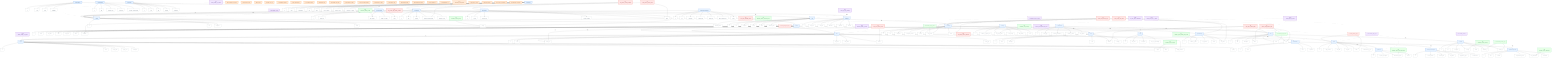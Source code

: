graph TD
%% =========================
%% SCRUM Domain Graph (TD)
%% =========================

%% ---------- Class Definitions ----------
classDef entity fill:#e6f2ff,stroke:#2a6fdb,stroke-width:1.5px,color:#003366;
classDef attribute fill:#ffffff,stroke:#7f8c8d,stroke-width:1px,color:#2c3e50;
classDef relation fill:#ffe9d6,stroke:#ff7f0e,stroke-width:1.5px,color:#7a3d00;
classDef goal fill:#e6ffe6,stroke:#2ecc71,stroke-width:1.5px,color:#146b3a;
classDef condition fill:#ffe6e6,stroke:#e74c3c,stroke-width:1.5px,color:#7f1d1d;
classDef decision fill:#f0e6ff,stroke:#8e44ad,stroke-width:1.5px,color:#3d1766;

%% =======================================
%% 1) ENTITIES & ATTRIBUTES (from Entities.csv)
%% =======================================

%% E0 Project
E0_Project["Project"]:::entity
A_Project_id["id"]:::attribute
A_Project_name["name"]:::attribute
A_Project_project_start["project_start"]:::attribute
A_Project_project_end["project_end"]:::attribute
A_Project_description["description"]:::attribute
A_Project_budget["budget"]:::attribute
A_Project_status["status"]:::attribute
A_Project_target_audience["target_audience"]:::attribute
A_Project_priority["priority"]:::attribute
E0_Project --> A_Project_id
E0_Project --> A_Project_name
E0_Project --> A_Project_project_start
E0_Project --> A_Project_project_end
E0_Project --> A_Project_description
E0_Project --> A_Project_budget
E0_Project --> A_Project_status
E0_Project --> A_Project_target_audience
E0_Project --> A_Project_priority

%% E1 Team
E1_Team["Team"]:::entity
A_Team_id["id"]:::attribute
A_Team_name["name"]:::attribute
A_Team_team_size["team_size"]:::attribute
A_Team_team_start["team_start"]:::attribute
A_Team_team_status["team_status"]:::attribute
A_Team_location["location"]:::attribute
A_Team_team_type["team_type"]:::attribute
E1_Team --> A_Team_id
E1_Team --> A_Team_name
E1_Team --> A_Team_team_size
E1_Team --> A_Team_team_start
E1_Team --> A_Team_team_status
E1_Team --> A_Team_location
E1_Team --> A_Team_team_type

%% E2 Worker
E2_Worker["Worker"]:::entity
A_Worker_id["id"]:::attribute
A_Worker_name["name"]:::attribute
A_Worker_first_name["first_name"]:::attribute
A_Worker_email["email"]:::attribute
A_Worker_start_date["start_date"]:::attribute
A_Worker_status["status"]:::attribute
A_Worker_availability["availability"]:::attribute
E2_Worker --> A_Worker_id
E2_Worker --> A_Worker_name
E2_Worker --> A_Worker_first_name
E2_Worker --> A_Worker_email
E2_Worker --> A_Worker_start_date
E2_Worker --> A_Worker_status
E2_Worker --> A_Worker_availability

%% E3 Feature
E3_Feature["Feature"]:::entity
A_Feature_id["id"]:::attribute
A_Feature_title["title"]:::attribute
A_Feature_description["description"]:::attribute
A_Feature_status["status"]:::attribute
A_Feature_priority["priority"]:::attribute
A_Feature_estimated_effort["estimated_effort"]:::attribute
E3_Feature --> A_Feature_id
E3_Feature --> A_Feature_title
E3_Feature --> A_Feature_description
E3_Feature --> A_Feature_status
E3_Feature --> A_Feature_priority
E3_Feature --> A_Feature_estimated_effort

%% E4 Skill
E4_Skill["Skill"]:::entity
A_Skill_id["id"]:::attribute
A_Skill_label["label"]:::attribute
A_Skill_description["description"]:::attribute
A_Skill_level["level"]:::attribute
A_Skill_certified["certified"]:::attribute
A_Skill_category["category"]:::attribute
E4_Skill --> A_Skill_id
E4_Skill --> A_Skill_label
E4_Skill --> A_Skill_description
E4_Skill --> A_Skill_level
E4_Skill --> A_Skill_certified
E4_Skill --> A_Skill_category

%% E5 Role
E5_Role["Role"]:::entity
A_Role_id["id"]:::attribute
A_Role_role_name["role_name"]:::attribute
A_Role_description["description"]:::attribute
A_Role_area_of_responsibility["area_of_responsibility"]:::attribute
E5_Role --> A_Role_id
E5_Role --> A_Role_role_name
E5_Role --> A_Role_description
E5_Role --> A_Role_area_of_responsibility

%% E6 ProductOwner
E6_ProductOwner["ProductOwner"]:::entity
A_PO_id["id"]:::attribute
A_PO_name["name"]:::attribute
A_PO_email["email"]:::attribute
A_PO_availability["availability"]:::attribute
E6_ProductOwner --> A_PO_id
E6_ProductOwner --> A_PO_name
E6_ProductOwner --> A_PO_email
E6_ProductOwner --> A_PO_availability

%% E7 ScrumMaster
E7_ScrumMaster["ScrumMaster"]:::entity
A_SM_id["id"]:::attribute
A_SM_name["name"]:::attribute
A_SM_email["email"]:::attribute
A_SM_experience["experience"]:::attribute
E7_ScrumMaster --> A_SM_id
E7_ScrumMaster --> A_SM_name
E7_ScrumMaster --> A_SM_email
E7_ScrumMaster --> A_SM_experience

%% E8 ProductBacklog
E8_ProductBacklog["ProductBacklog"]:::entity
A_PB_id["id"]:::attribute
A_PB_created_on["created_on"]:::attribute
A_PB_last_updated["last_updated"]:::attribute
A_PB_number_of_entries["number_of_entries"]:::attribute
A_PB_status["status"]:::attribute
E8_ProductBacklog --> A_PB_id
E8_ProductBacklog --> A_PB_created_on
E8_ProductBacklog --> A_PB_last_updated
E8_ProductBacklog --> A_PB_number_of_entries
E8_ProductBacklog --> A_PB_status

%% E9 Sprint
E9_Sprint["Sprint"]:::entity
A_SP_id["id"]:::attribute
A_SP_sprint_number["sprint_number"]:::attribute
A_SP_start_date["start_date"]:::attribute
A_SP_end_date["end_date"]:::attribute
A_SP_status["status"]:::attribute
A_SP_achievement_of_goal["achievement_of_goal"]:::attribute
E9_Sprint --> A_SP_id
E9_Sprint --> A_SP_sprint_number
E9_Sprint --> A_SP_start_date
E9_Sprint --> A_SP_end_date
E9_Sprint --> A_SP_status
E9_Sprint --> A_SP_achievement_of_goal

%% E10 SprintPlanning
E10_SprintPlanning["SprintPlanning"]:::entity
A_SPP_id["id"]:::attribute
A_SPP_date["date"]:::attribute
A_SPP_duration["duration_(min)"]:::attribute
A_SPP_moderation["moderation"]:::attribute
A_SPP_outcome_documentation["outcome_documentation"]:::attribute
E10_SprintPlanning --> A_SPP_id
E10_SprintPlanning --> A_SPP_date
E10_SprintPlanning --> A_SPP_duration
E10_SprintPlanning --> A_SPP_moderation
E10_SprintPlanning --> A_SPP_outcome_documentation

%% E11 DailyScrum
E11_DailyScrum["DailyScrum"]:::entity
A_DS_id["id"]:::attribute
A_DS_date["date"]:::attribute
A_DS_time["time"]:::attribute
A_DS_duration["duration"]:::attribute
A_DS_moderation["moderation"]:::attribute
E11_DailyScrum --> A_DS_id
E11_DailyScrum --> A_DS_date
E11_DailyScrum --> A_DS_time
E11_DailyScrum --> A_DS_duration
E11_DailyScrum --> A_DS_moderation

%% E12 SprintReview
E12_SprintReview["SprintReview"]:::entity
A_SR_id["id"]:::attribute
A_SR_date["date"]:::attribute
A_SR_duration["duration"]:::attribute
A_SR_feedback_documentation["feedback_documentation"]:::attribute
A_SR_attendees_count["attendees_count"]:::attribute
E12_SprintReview --> A_SR_id
E12_SprintReview --> A_SR_date
E12_SprintReview --> A_SR_duration
E12_SprintReview --> A_SR_feedback_documentation
E12_SprintReview --> A_SR_attendees_count

%% E13 SprintRetrospective
E13_SprintRetrospective["SprintRetrospective"]:::entity
A_SRE_id["id"]:::attribute
A_SRE_date["date"]:::attribute
A_SRE_duration["duration"]:::attribute
A_SRE_improvement_actions["improvement_actions"]:::attribute
A_SRE_team_satisfaction["team_satisfaction"]:::attribute
A_SRE_moderation["moderation"]:::attribute
E13_SprintRetrospective --> A_SRE_id
E13_SprintRetrospective --> A_SRE_date
E13_SprintRetrospective --> A_SRE_duration
E13_SprintRetrospective --> A_SRE_improvement_actions
E13_SprintRetrospective --> A_SRE_team_satisfaction
E13_SprintRetrospective --> A_SRE_moderation

%% E14 SprintBacklog
E14_SprintBacklog["SprintBacklog"]:::entity
A_SBL_id["id"]:::attribute
A_SBL_number_of_tasks["number_of_tasks"]:::attribute
A_SBL_last_updated["last_updated"]:::attribute
A_SBL_status["status"]:::attribute
A_SBL_total_effort["total_effort"]:::attribute
E14_SprintBacklog --> A_SBL_id
E14_SprintBacklog --> A_SBL_number_of_tasks
E14_SprintBacklog --> A_SBL_last_updated
E14_SprintBacklog --> A_SBL_status
E14_SprintBacklog --> A_SBL_total_effort

%% E15 SprintGoal
E15_SprintGoal["SprintGoal"]:::entity
A_SG_id["id"]:::attribute
A_SG_objective_description["objective_description"]:::attribute
A_SG_achievement_status["achievement_status"]:::attribute
A_SG_benefit["benefit"]:::attribute
E15_SprintGoal --> A_SG_id
E15_SprintGoal --> A_SG_objective_description
E15_SprintGoal --> A_SG_achievement_status
E15_SprintGoal --> A_SG_benefit

%% E16 Epic
E16_Epic["Epic"]:::entity
A_Epic_id["id"]:::attribute
A_Epic_title["title"]:::attribute
A_Epic_description["description"]:::attribute
A_Epic_priority["priority"]:::attribute
A_Epic_status["status"]:::attribute
A_Epic_estimated_effort["estimated_effort"]:::attribute
E16_Epic --> A_Epic_id
E16_Epic --> A_Epic_title
E16_Epic --> A_Epic_description
E16_Epic --> A_Epic_priority
E16_Epic --> A_Epic_status
E16_Epic --> A_Epic_estimated_effort

%% E17 UserStory
E17_UserStory["UserStory"]:::entity
A_US_id["id"]:::attribute
A_US_title["title"]:::attribute
A_US_description["description"]:::attribute
A_US_acceptance_criteria["acceptance_criteria"]:::attribute
A_US_priority["priority"]:::attribute
A_US_story_points["story_points"]:::attribute
A_US_status["status"]:::attribute
E17_UserStory --> A_US_id
E17_UserStory --> A_US_title
E17_UserStory --> A_US_description
E17_UserStory --> A_US_acceptance_criteria
E17_UserStory --> A_US_priority
E17_UserStory --> A_US_story_points
E17_UserStory --> A_US_status

%% E18 Task
E18_Task["Task"]:::entity
A_Task_id["id"]:::attribute
A_Task_title["title"]:::attribute
A_Task_description["description"]:::attribute
A_Task_status["status"]:::attribute
A_Task_effort["effort"]:::attribute
A_Task_type["type"]:::attribute
E18_Task --> A_Task_id
E18_Task --> A_Task_title
E18_Task --> A_Task_description
E18_Task --> A_Task_status
E18_Task --> A_Task_effort
E18_Task --> A_Task_type

%% E19 DevelopmentSnapshot
E19_DevSnap["DevelopmentSnapshot"]:::entity
A_DEV_id["id"]:::attribute
A_DEV_version_number["version_number"]:::attribute
A_DEV_creation_date["creation_date"]:::attribute
A_DEV_test_status["test_status"]:::attribute
A_DEV_deployment_target["deployment_target"]:::attribute
A_DEV_documentation["documentation"]:::attribute
E19_DevSnap --> A_DEV_id
E19_DevSnap --> A_DEV_version_number
E19_DevSnap --> A_DEV_creation_date
E19_DevSnap --> A_DEV_test_status
E19_DevSnap --> A_DEV_deployment_target
E19_DevSnap --> A_DEV_documentation

%% E20 Blocker
E20_Blocker["Blocker"]:::entity
A_BL_id["id"]:::attribute
A_BL_title["title"]:::attribute
A_BL_description["description"]:::attribute
A_BL_severity["severity"]:::attribute
A_BL_status["status"]:::attribute
A_BL_detected_on["detected_on"]:::attribute
A_BL_resolved_on["resolved_on"]:::attribute
E20_Blocker --> A_BL_id
E20_Blocker --> A_BL_title
E20_Blocker --> A_BL_description
E20_Blocker --> A_BL_severity
E20_Blocker --> A_BL_status
E20_Blocker --> A_BL_detected_on
E20_Blocker --> A_BL_resolved_on

%% E21 Stakeholder
E21_Stakeholder["Stakeholder"]:::entity
A_SH_id["id"]:::attribute
A_SH_name["name"]:::attribute
A_SH_organization["organization"]:::attribute
A_SH_role["role"]:::attribute
A_SH_email["email"]:::attribute
A_SH_area_of_interest["area_of_interest"]:::attribute
A_SH_influence_level["influence_level"]:::attribute
A_SH_relevance_to_feature["relevance_to_feature"]:::attribute
E21_Stakeholder --> A_SH_id
E21_Stakeholder --> A_SH_name
E21_Stakeholder --> A_SH_organization
E21_Stakeholder --> A_SH_role
E21_Stakeholder --> A_SH_email
E21_Stakeholder --> A_SH_area_of_interest
E21_Stakeholder --> A_SH_influence_level
E21_Stakeholder --> A_SH_relevance_to_feature

%% E22 Velocity
E22_Velocity["Velocity"]:::entity
A_VEL_id["id"]:::attribute
A_VEL_number_of_sprints_used["number_of_sprints_used"]:::attribute
A_VEL_avg_story_points["avg._story_points"]:::attribute
A_VEL_max_velocity["max_velocity"]:::attribute
A_VEL_min_velocity["min_velocity"]:::attribute
A_VEL_trend["trend"]:::attribute
E22_Velocity --> A_VEL_id
E22_Velocity --> A_VEL_number_of_sprints_used
E22_Velocity --> A_VEL_avg_story_points
E22_Velocity --> A_VEL_max_velocity
E22_Velocity --> A_VEL_min_velocity
E22_Velocity --> A_VEL_trend

%% E23 ReleasePlan
E23_ReleasePlan["ReleasePlan"]:::entity
A_REP_id["id"]:::attribute
A_REP_version["version"]:::attribute
A_REP_planned_date["planned_date"]:::attribute
A_REP_included_features["included_features"]:::attribute
A_REP_status["status"]:::attribute
E23_ReleasePlan --> A_REP_id
E23_ReleasePlan --> A_REP_version
E23_ReleasePlan --> A_REP_planned_date
E23_ReleasePlan --> A_REP_included_features
E23_ReleasePlan --> A_REP_status

%% E24 Roadmap
E24_Roadmap["Roadmap"]:::entity
A_RM_id["id"]:::attribute
A_RM_start_date["start_date"]:::attribute
A_RM_end_date["end_date"]:::attribute
A_RM_milestones["milestones"]:::attribute
A_RM_objectives["objectives"]:::attribute
A_RM_versions["versions"]:::attribute
E24_Roadmap --> A_RM_id
E24_Roadmap --> A_RM_start_date
E24_Roadmap --> A_RM_end_date
E24_Roadmap --> A_RM_milestones
E24_Roadmap --> A_RM_objectives
E24_Roadmap --> A_RM_versions

%% E25 ScrumBoard
E25_ScrumBoard["ScrumBoard"]:::entity
A_SCB_id["id"]:::attribute
A_SCB_board_type["board_type"]:::attribute
A_SCB_columns["columns_(todo/done...)"]:::attribute
A_SCB_number_of_cards["number_of_cards"]:::attribute
A_SCB_last_updated["last_updated"]:::attribute
E25_ScrumBoard --> A_SCB_id
E25_ScrumBoard --> A_SCB_board_type
E25_ScrumBoard --> A_SCB_columns
E25_ScrumBoard --> A_SCB_number_of_cards
E25_ScrumBoard --> A_SCB_last_updated

%% E26 FeatureDocumentation
E26_FeatureDocumentation["FeatureDocumentation"]:::entity
A_FED_id["id"]:::attribute
A_FED_title["title"]:::attribute
A_FED_description["description"]:::attribute
A_FED_creation_date["creation_date"]:::attribute
A_FED_change_log["change_log"]:::attribute
A_FED_linked_requirements["linked_requirements"]:::attribute
A_FED_author["author"]:::attribute
E26_FeatureDocumentation --> A_FED_id
E26_FeatureDocumentation --> A_FED_title
E26_FeatureDocumentation --> A_FED_description
E26_FeatureDocumentation --> A_FED_creation_date
E26_FeatureDocumentation --> A_FED_change_log
E26_FeatureDocumentation --> A_FED_linked_requirements
E26_FeatureDocumentation --> A_FED_author

%% =======================================
%% 2) RELATIONS (from Relationships.csv)
%% Represented as orange nodes between entities
%% =======================================
R1["R1 is_assigned_to_project"]:::relation
E1_Team -- R1 --> E0_Project

R2["R2 belongs_to_team"]:::relation
E2_Worker -- R2 --> E1_Team

R3["R3 has_skill"]:::relation
E2_Worker -- R3 --> E4_Skill

R4["R4 takes_on_role"]:::relation
E2_Worker -- R4 --> E5_Role

R5["R5 manages_backlog"]:::relation
E6_ProductOwner -- R5 --> E8_ProductBacklog

R6["R6 is_supported_by"]:::relation
E1_Team -- R6 --> E7_ScrumMaster

R7["R7 contains_feature"]:::relation
E8_ProductBacklog -- R7 --> E3_Feature

R8["R8 contains_epic"]:::relation
E8_ProductBacklog -- R8 --> E16_Epic

R9["R9 contains_user_story"]:::relation
E16_Epic -- R9 --> E17_UserStory

R10["R10 consists_of_tasks"]:::relation
E17_UserStory -- R10 --> E18_Task

R11["R11 is_in_sprint_backlog"]:::relation
E17_UserStory -- R11 --> E14_SprintBacklog

R12["R12 belongs_to_sprint"]:::relation
E14_SprintBacklog -- R12 --> E9_Sprint

R13["R13 pursues_goal"]:::relation
E9_Sprint -- R13 --> E15_SprintGoal

R14["R14 contains_tasks"]:::relation
E25_ScrumBoard -- R14 --> E18_Task

R15["R15 documents_feature"]:::relation
E26_FeatureDocumentation -- R15 --> E3_Feature

R16["R16 is_blocked_by"]:::relation
E18_Task -- R16 --> E20_Blocker

R17["R17 participates_in"]:::relation
E21_Stakeholder -- R17 --> E12_SprintReview

R18["R18 moderates_retrospective"]:::relation
E7_ScrumMaster -- R18 --> E13_SprintRetrospective

R19["R19 refers_to_team"]:::relation
E22_Velocity -- R19 --> E1_Team

R20["R20 plans_release"]:::relation
E23_ReleasePlan -- R20 --> E3_Feature

R21["R21 is_part_of_roadmap"]:::relation
E23_ReleasePlan -- R21 --> E24_Roadmap

R22["R22 generates_snapshot"]:::relation
E9_Sprint -- R22 --> E19_DevSnap

%% =======================================
%% 3) GOALS (from Goals.csv) and links to Entity/Attributes
%% =======================================
G0["G0 maximize_team_velocity"]:::goal
G0 --> A_VEL_avg_story_points

G1["G1 minimize_blocker_severity"]:::goal
G1 --> A_BL_severity

G2["G2 maximize_sprint_goal_achievement"]:::goal
G2 --> A_SG_achievement_status

G3["G3 minimize_task_effort"]:::goal
G3 --> A_Task_effort

G4["G4 maximize_feature_priority"]:::goal
G4 --> A_Feature_priority

G5["G5 minimize_feature_estimated_effort"]:::goal
G5 --> A_Feature_estimated_effort

G6["G6 maximize_story_points"]:::goal
G6 --> A_US_story_points

G7["G7 minimize_sprint_backlog_task_count"]:::goal
G7 --> A_SBL_number_of_tasks

G8["G8 maximize_team_satisfaction"]:::goal
G8 --> A_SRE_team_satisfaction

G9["G9 minimize_project_budget"]:::goal
G9 --> A_Project_budget

G10["G10 maximize_backlog_health"]:::goal
G10 --> A_PB_last_updated

G11["G11 minimize_blocker_age"]:::goal
G11 --> A_BL_detected_on
G11 --> A_BL_resolved_on

%% =======================================
%% 4) CONDITIONS (from Conditions.csv) and links to Entity/Attributes
%% =======================================
C0["C0 must_have_certified_skills"]:::condition
C0 --> E4_Skill
C0 --> A_Skill_certified
C0 --> E18_Task
C0 --> A_Task_type

C1["C1 cannot_assign_blocked_task"]:::condition
C1 --> E18_Task
C1 --> A_Task_status

C2["C2 must_have_available_worker"]:::condition
C2 --> E2_Worker
C2 --> A_Worker_availability

C3["C3 may_include_high_priority_features"]:::condition
C3 --> E3_Feature
C3 --> A_Feature_priority

C4["C4 must_limit_team_size"]:::condition
C4 --> E1_Team
C4 --> A_Team_team_size

C5["C5 must_active_sprint"]:::condition
C5 --> E9_Sprint
C5 --> A_SP_status

C6["C6 may_use_remote_teams"]:::condition
C6 --> E1_Team
C6 --> A_Team_location

C7["C7 must_respect_total_effort"]:::condition
C7 --> E14_SprintBacklog
C7 --> A_SBL_total_effort
C7 --> E17_UserStory
C7 --> A_US_story_points

C8["C8 must_review_release_status"]:::condition
C8 --> E23_ReleasePlan
C8 --> A_REP_status

C9["C9 cannot_start_unready_story"]:::condition
C9 --> E17_UserStory
C9 --> A_US_status

C10["C10 must_target_correct_audience"]:::condition
C10 --> E0_Project
C10 --> A_Project_target_audience

C11["C11 may_include_review_feedback"]:::condition
C11 --> E12_SprintReview
C11 --> A_SR_feedback_documentation

%% =======================================
%% 5) DECISION VARIABLES (from DecisionVariables.csv)
%% and their relevant entity links
%% =======================================
DV0["DV0 assign_user_story_to_sprint"]:::decision
DV0 -.-> E17_UserStory
DV0 -.-> E9_Sprint

DV1["DV1 select_feature_for_release"]:::decision
DV1 -.-> E3_Feature
DV1 -.-> E23_ReleasePlan

DV2["DV2 activate_sprint_goal"]:::decision
DV2 -.-> E9_Sprint
DV2 -.-> E15_SprintGoal

DV3["DV3 allocate_capacity_to_team"]:::decision
DV3 -.-> E1_Team

DV4["DV4 assign_task_to_worker"]:::decision
DV4 -.-> E18_Task
DV4 -.-> E2_Worker

DV5["DV5 escalate_blocker"]:::decision
DV5 -.-> E20_Blocker

DV6["DV6 prioritize_feature"]:::decision
DV6 -.-> E3_Feature

DV7["DV7 select_epic_for_planning"]:::decision
DV7 -.-> E16_Epic

DV8["DV8 allocate_budget_to_project"]:::decision
DV8 -.-> E0_Project

DV9["DV9 choose_scrum_master_for_team"]:::decision
DV9 -.-> E7_ScrumMaster
DV9 -.-> E1_Team

DV10["DV10 include_task_in_board"]:::decision
DV10 -.-> E18_Task
DV10 -.-> E25_ScrumBoard

DV11["DV11 set_story_point_commitment"]:::decision
DV11 -.-> E17_UserStory